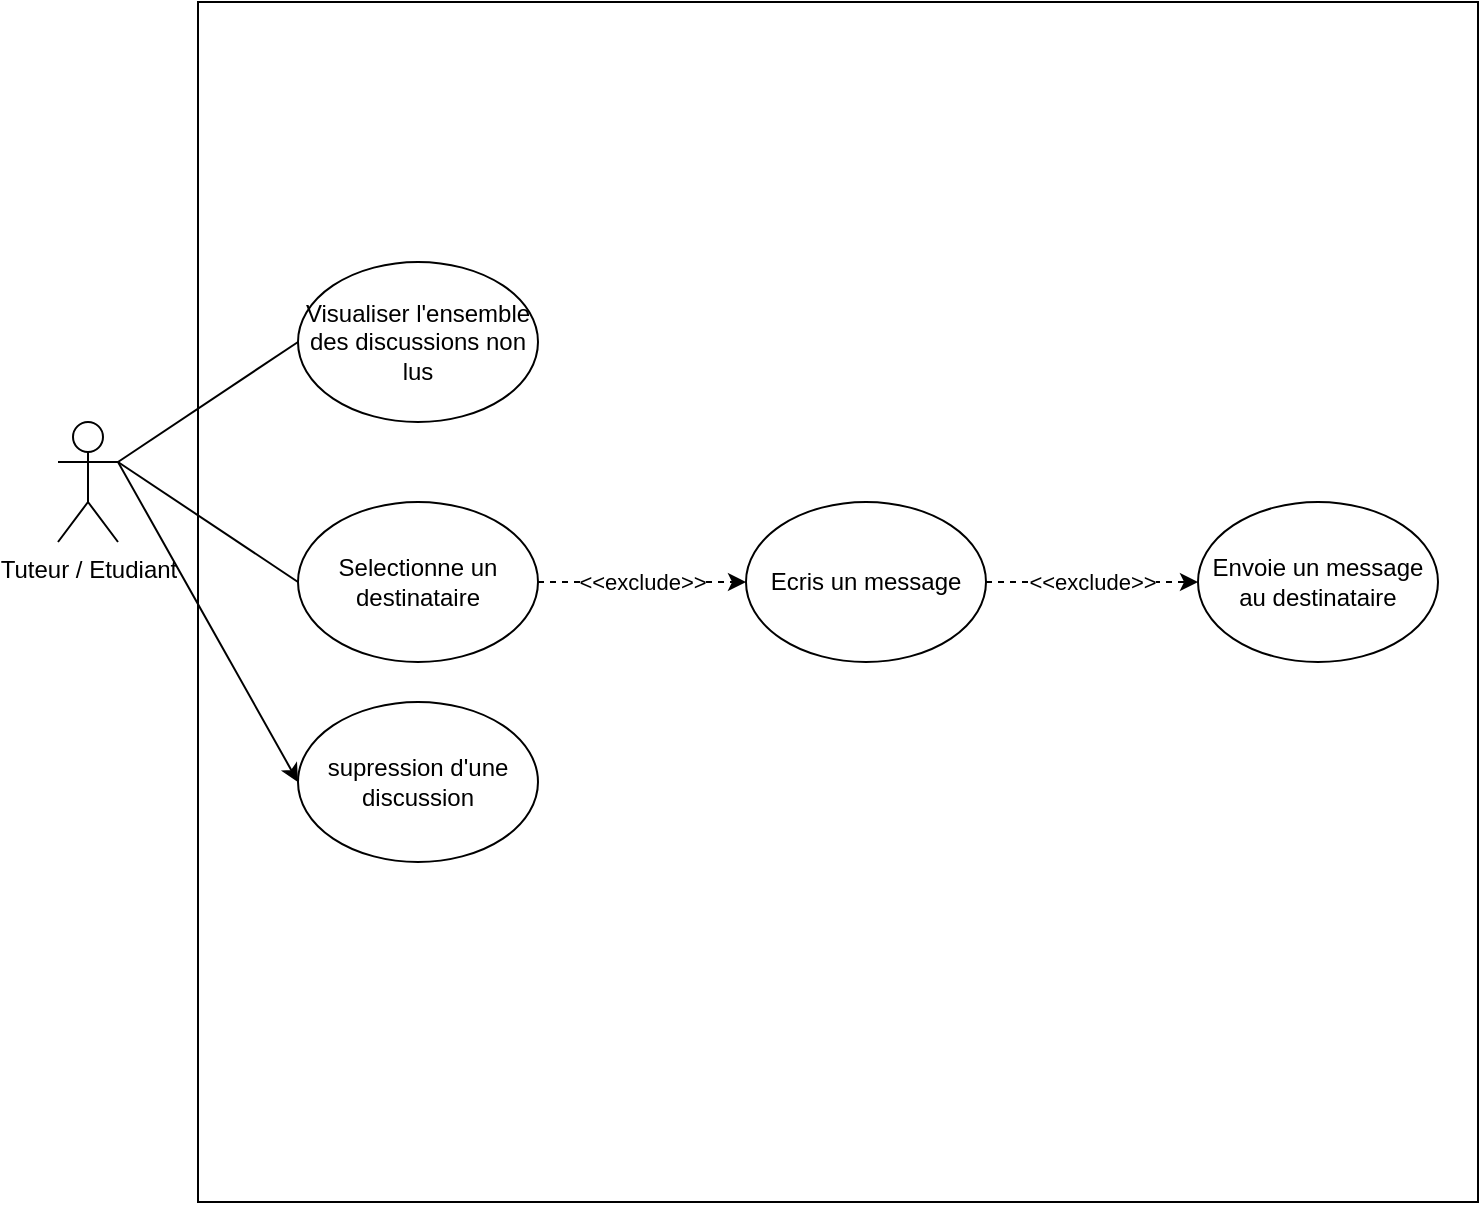 <mxfile>
    <diagram id="tG-cXUWr4kxfZoAykysz" name="Page-1">
        <mxGraphModel dx="1927" dy="545" grid="1" gridSize="10" guides="1" tooltips="1" connect="1" arrows="1" fold="1" page="1" pageScale="1" pageWidth="827" pageHeight="1169" background="#ffffff" math="0" shadow="0">
            <root>
                <mxCell id="0"/>
                <mxCell id="1" parent="0"/>
                <mxCell id="2" value="Tuteur / Etudiant" style="shape=umlActor;verticalLabelPosition=bottom;verticalAlign=top;html=1;outlineConnect=0;" parent="1" vertex="1">
                    <mxGeometry x="10" y="290" width="30" height="60" as="geometry"/>
                </mxCell>
                <mxCell id="5" value="" style="rounded=0;whiteSpace=wrap;html=1;" parent="1" vertex="1">
                    <mxGeometry x="80" y="80" width="640" height="600" as="geometry"/>
                </mxCell>
                <mxCell id="6" value="Visualiser l'ensemble des discussions non lus" style="ellipse;whiteSpace=wrap;html=1;" parent="1" vertex="1">
                    <mxGeometry x="130" y="210" width="120" height="80" as="geometry"/>
                </mxCell>
                <mxCell id="12" value="&amp;lt;&amp;lt;exclude&amp;gt;&amp;gt;" style="edgeStyle=none;html=1;exitX=1;exitY=0.5;exitDx=0;exitDy=0;dashed=1;" parent="1" source="7" target="10" edge="1">
                    <mxGeometry relative="1" as="geometry"/>
                </mxCell>
                <mxCell id="7" value="Selectionne un destinataire" style="ellipse;whiteSpace=wrap;html=1;" parent="1" vertex="1">
                    <mxGeometry x="130" y="330" width="120" height="80" as="geometry"/>
                </mxCell>
                <mxCell id="8" value="" style="endArrow=none;html=1;exitX=1;exitY=0.333;exitDx=0;exitDy=0;exitPerimeter=0;entryX=0;entryY=0.5;entryDx=0;entryDy=0;" parent="1" source="2" target="6" edge="1">
                    <mxGeometry width="50" height="50" relative="1" as="geometry">
                        <mxPoint x="390" y="410" as="sourcePoint"/>
                        <mxPoint x="440" y="360" as="targetPoint"/>
                    </mxGeometry>
                </mxCell>
                <mxCell id="9" value="" style="endArrow=none;html=1;exitX=1;exitY=0.333;exitDx=0;exitDy=0;exitPerimeter=0;entryX=0;entryY=0.5;entryDx=0;entryDy=0;" parent="1" source="2" target="7" edge="1">
                    <mxGeometry width="50" height="50" relative="1" as="geometry">
                        <mxPoint x="390" y="410" as="sourcePoint"/>
                        <mxPoint x="440" y="360" as="targetPoint"/>
                    </mxGeometry>
                </mxCell>
                <mxCell id="13" value="&amp;lt;&amp;lt;exclude&amp;gt;&amp;gt;" style="edgeStyle=none;html=1;exitX=1;exitY=0.5;exitDx=0;exitDy=0;dashed=1;" parent="1" source="10" target="11" edge="1">
                    <mxGeometry relative="1" as="geometry"/>
                </mxCell>
                <mxCell id="10" value="Ecris un message" style="ellipse;whiteSpace=wrap;html=1;" parent="1" vertex="1">
                    <mxGeometry x="354" y="330" width="120" height="80" as="geometry"/>
                </mxCell>
                <mxCell id="11" value="Envoie un message au destinataire" style="ellipse;whiteSpace=wrap;html=1;" parent="1" vertex="1">
                    <mxGeometry x="580" y="330" width="120" height="80" as="geometry"/>
                </mxCell>
                <mxCell id="15" value="supression d'une discussion" style="ellipse;whiteSpace=wrap;html=1;" parent="1" vertex="1">
                    <mxGeometry x="130" y="430" width="120" height="80" as="geometry"/>
                </mxCell>
                <mxCell id="16" value="" style="endArrow=classic;html=1;entryX=0;entryY=0.5;entryDx=0;entryDy=0;exitX=1;exitY=0.333;exitDx=0;exitDy=0;exitPerimeter=0;" parent="1" source="2" target="15" edge="1">
                    <mxGeometry width="50" height="50" relative="1" as="geometry">
                        <mxPoint x="60" y="310" as="sourcePoint"/>
                        <mxPoint x="540" y="220" as="targetPoint"/>
                    </mxGeometry>
                </mxCell>
            </root>
        </mxGraphModel>
    </diagram>
</mxfile>